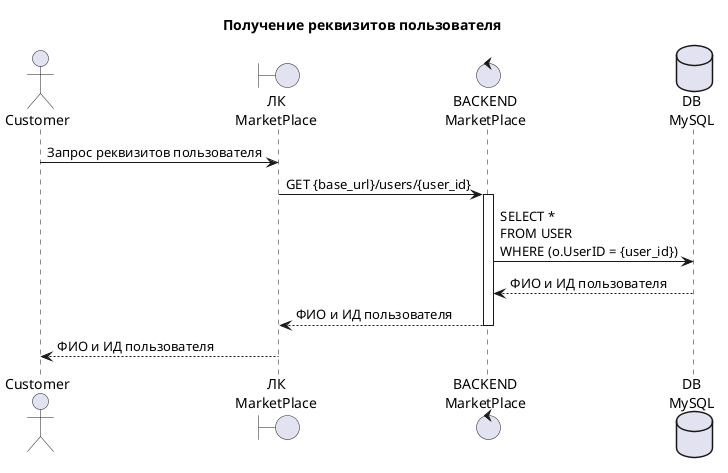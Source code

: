 @startuml
hide unlinked

title Получение реквизитов пользователя
actor Customer as C 
boundary "ЛК\nMarketPlace"	as MP
control "BACKEND\nMarketPlace"	as CMP
database "DB\nMySQL" as DB
participant PayGateway as PG
queue Kafka as K
control "BACKEND\nStorehouse"	as CSH
actor UserSH as USH


C -> MP : Запрос реквизитов пользователя
MP -> CMP : GET {base_url}/users/{user_id}
activate CMP
CMP -> DB : SELECT *\nFROM USER\nWHERE (o.UserID = {user_id})
CMP <-- DB : ФИО и ИД пользователя
MP <-- CMP : ФИО и ИД пользователя
deactivate CMP
MP --> C : ФИО и ИД пользователя

@enduml
